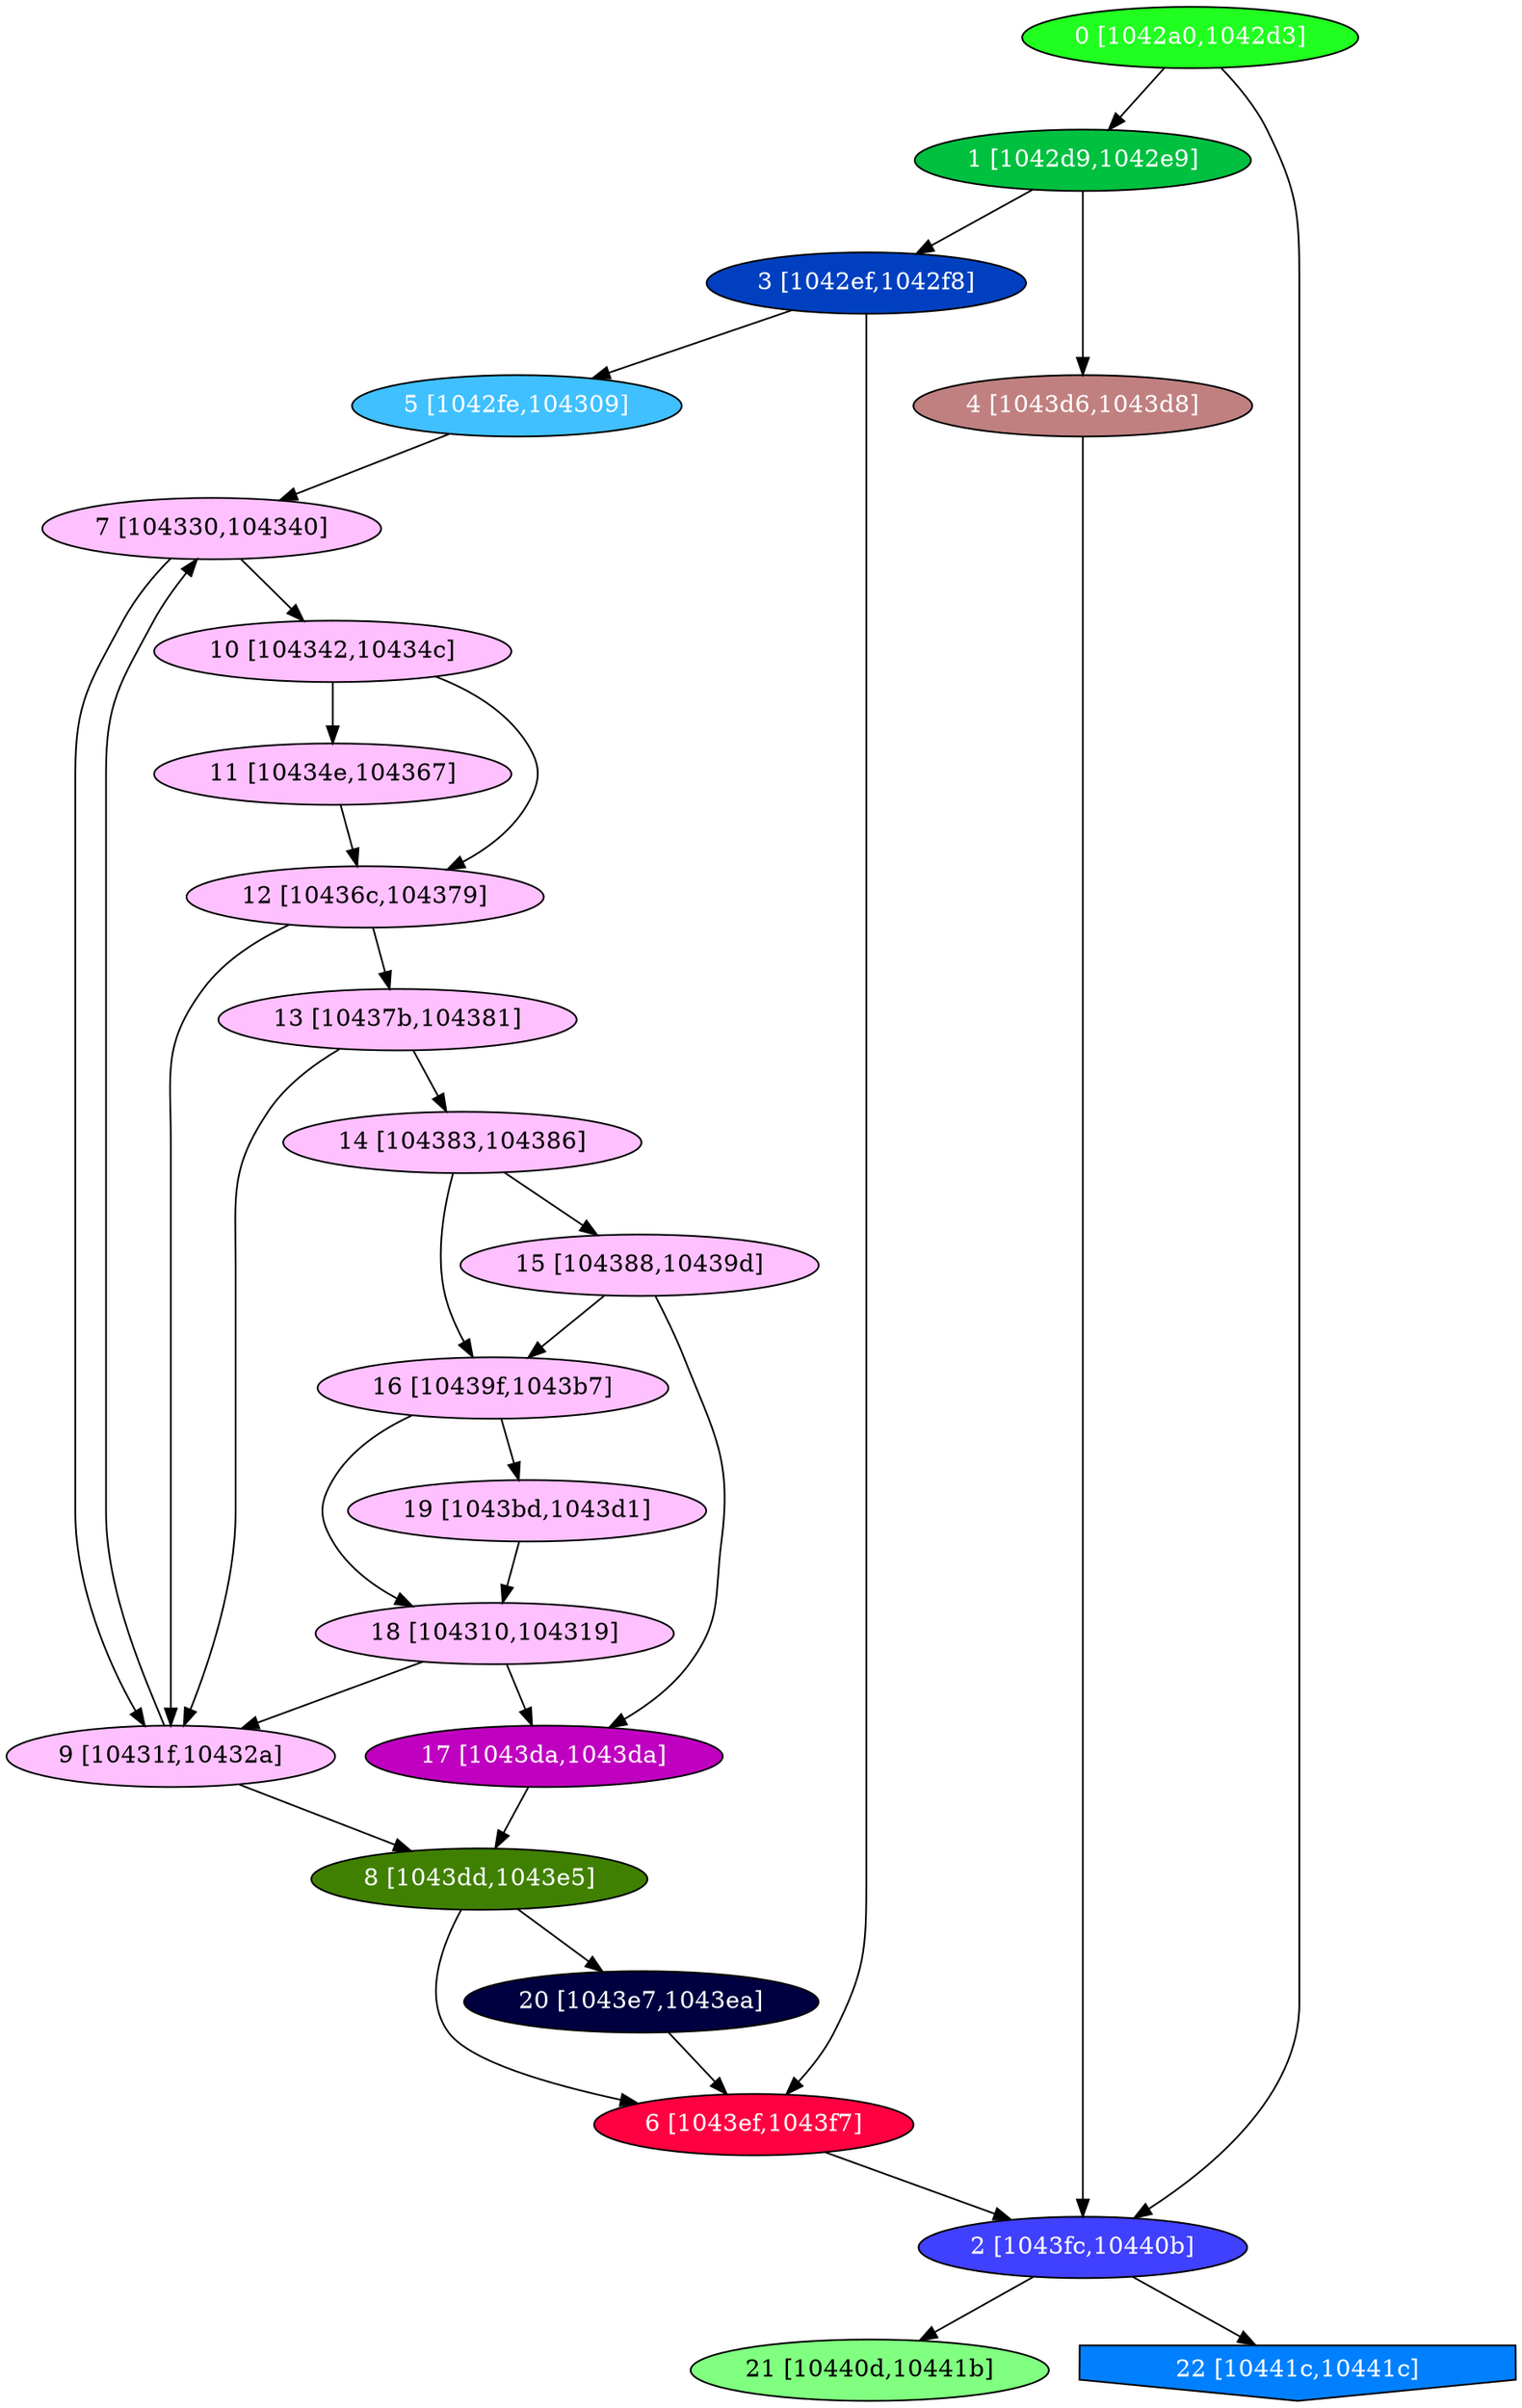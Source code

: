 diGraph libnss3{
	libnss3_0  [style=filled fillcolor="#20FF20" fontcolor="#ffffff" shape=oval label="0 [1042a0,1042d3]"]
	libnss3_1  [style=filled fillcolor="#00C040" fontcolor="#ffffff" shape=oval label="1 [1042d9,1042e9]"]
	libnss3_2  [style=filled fillcolor="#4040FF" fontcolor="#ffffff" shape=oval label="2 [1043fc,10440b]"]
	libnss3_3  [style=filled fillcolor="#0040C0" fontcolor="#ffffff" shape=oval label="3 [1042ef,1042f8]"]
	libnss3_4  [style=filled fillcolor="#C08080" fontcolor="#ffffff" shape=oval label="4 [1043d6,1043d8]"]
	libnss3_5  [style=filled fillcolor="#40C0FF" fontcolor="#ffffff" shape=oval label="5 [1042fe,104309]"]
	libnss3_6  [style=filled fillcolor="#FF0040" fontcolor="#ffffff" shape=oval label="6 [1043ef,1043f7]"]
	libnss3_7  [style=filled fillcolor="#FFC0FF" fontcolor="#000000" shape=oval label="7 [104330,104340]"]
	libnss3_8  [style=filled fillcolor="#408000" fontcolor="#ffffff" shape=oval label="8 [1043dd,1043e5]"]
	libnss3_9  [style=filled fillcolor="#FFC0FF" fontcolor="#000000" shape=oval label="9 [10431f,10432a]"]
	libnss3_a  [style=filled fillcolor="#FFC0FF" fontcolor="#000000" shape=oval label="10 [104342,10434c]"]
	libnss3_b  [style=filled fillcolor="#FFC0FF" fontcolor="#000000" shape=oval label="11 [10434e,104367]"]
	libnss3_c  [style=filled fillcolor="#FFC0FF" fontcolor="#000000" shape=oval label="12 [10436c,104379]"]
	libnss3_d  [style=filled fillcolor="#FFC0FF" fontcolor="#000000" shape=oval label="13 [10437b,104381]"]
	libnss3_e  [style=filled fillcolor="#FFC0FF" fontcolor="#000000" shape=oval label="14 [104383,104386]"]
	libnss3_f  [style=filled fillcolor="#FFC0FF" fontcolor="#000000" shape=oval label="15 [104388,10439d]"]
	libnss3_10  [style=filled fillcolor="#FFC0FF" fontcolor="#000000" shape=oval label="16 [10439f,1043b7]"]
	libnss3_11  [style=filled fillcolor="#C000C0" fontcolor="#ffffff" shape=oval label="17 [1043da,1043da]"]
	libnss3_12  [style=filled fillcolor="#FFC0FF" fontcolor="#000000" shape=oval label="18 [104310,104319]"]
	libnss3_13  [style=filled fillcolor="#FFC0FF" fontcolor="#000000" shape=oval label="19 [1043bd,1043d1]"]
	libnss3_14  [style=filled fillcolor="#000040" fontcolor="#ffffff" shape=oval label="20 [1043e7,1043ea]"]
	libnss3_15  [style=filled fillcolor="#80FF80" fontcolor="#000000" shape=oval label="21 [10440d,10441b]"]
	libnss3_16  [style=filled fillcolor="#0080FF" fontcolor="#ffffff" shape=invhouse label="22 [10441c,10441c]"]

	libnss3_0 -> libnss3_1
	libnss3_0 -> libnss3_2
	libnss3_1 -> libnss3_3
	libnss3_1 -> libnss3_4
	libnss3_2 -> libnss3_15
	libnss3_2 -> libnss3_16
	libnss3_3 -> libnss3_5
	libnss3_3 -> libnss3_6
	libnss3_4 -> libnss3_2
	libnss3_5 -> libnss3_7
	libnss3_6 -> libnss3_2
	libnss3_7 -> libnss3_9
	libnss3_7 -> libnss3_a
	libnss3_8 -> libnss3_6
	libnss3_8 -> libnss3_14
	libnss3_9 -> libnss3_7
	libnss3_9 -> libnss3_8
	libnss3_a -> libnss3_b
	libnss3_a -> libnss3_c
	libnss3_b -> libnss3_c
	libnss3_c -> libnss3_9
	libnss3_c -> libnss3_d
	libnss3_d -> libnss3_9
	libnss3_d -> libnss3_e
	libnss3_e -> libnss3_f
	libnss3_e -> libnss3_10
	libnss3_f -> libnss3_10
	libnss3_f -> libnss3_11
	libnss3_10 -> libnss3_12
	libnss3_10 -> libnss3_13
	libnss3_11 -> libnss3_8
	libnss3_12 -> libnss3_9
	libnss3_12 -> libnss3_11
	libnss3_13 -> libnss3_12
	libnss3_14 -> libnss3_6
}